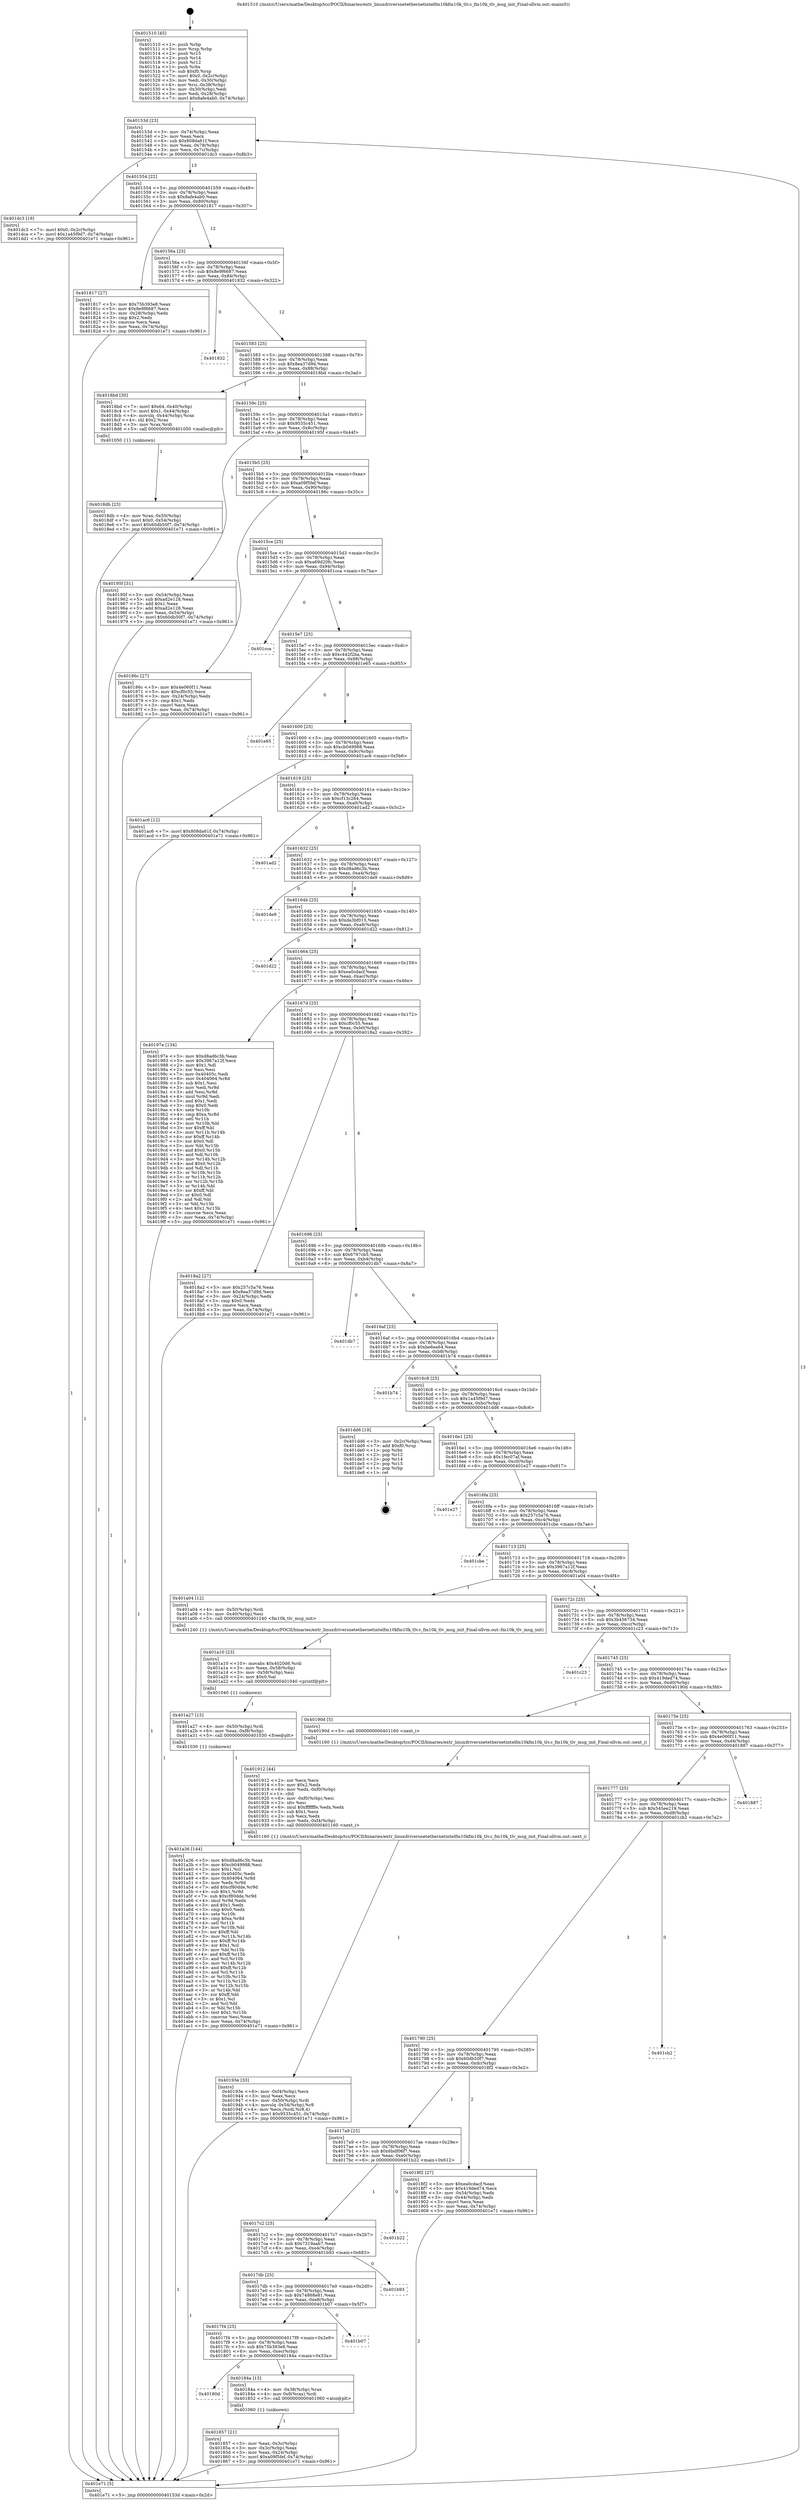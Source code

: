 digraph "0x401510" {
  label = "0x401510 (/mnt/c/Users/mathe/Desktop/tcc/POCII/binaries/extr_linuxdriversnetethernetintelfm10kfm10k_tlv.c_fm10k_tlv_msg_init_Final-ollvm.out::main(0))"
  labelloc = "t"
  node[shape=record]

  Entry [label="",width=0.3,height=0.3,shape=circle,fillcolor=black,style=filled]
  "0x40153d" [label="{
     0x40153d [23]\l
     | [instrs]\l
     &nbsp;&nbsp;0x40153d \<+3\>: mov -0x74(%rbp),%eax\l
     &nbsp;&nbsp;0x401540 \<+2\>: mov %eax,%ecx\l
     &nbsp;&nbsp;0x401542 \<+6\>: sub $0x808da61f,%ecx\l
     &nbsp;&nbsp;0x401548 \<+3\>: mov %eax,-0x78(%rbp)\l
     &nbsp;&nbsp;0x40154b \<+3\>: mov %ecx,-0x7c(%rbp)\l
     &nbsp;&nbsp;0x40154e \<+6\>: je 0000000000401dc3 \<main+0x8b3\>\l
  }"]
  "0x401dc3" [label="{
     0x401dc3 [19]\l
     | [instrs]\l
     &nbsp;&nbsp;0x401dc3 \<+7\>: movl $0x0,-0x2c(%rbp)\l
     &nbsp;&nbsp;0x401dca \<+7\>: movl $0x1a45f9d7,-0x74(%rbp)\l
     &nbsp;&nbsp;0x401dd1 \<+5\>: jmp 0000000000401e71 \<main+0x961\>\l
  }"]
  "0x401554" [label="{
     0x401554 [22]\l
     | [instrs]\l
     &nbsp;&nbsp;0x401554 \<+5\>: jmp 0000000000401559 \<main+0x49\>\l
     &nbsp;&nbsp;0x401559 \<+3\>: mov -0x78(%rbp),%eax\l
     &nbsp;&nbsp;0x40155c \<+5\>: sub $0x8afe4ab0,%eax\l
     &nbsp;&nbsp;0x401561 \<+3\>: mov %eax,-0x80(%rbp)\l
     &nbsp;&nbsp;0x401564 \<+6\>: je 0000000000401817 \<main+0x307\>\l
  }"]
  Exit [label="",width=0.3,height=0.3,shape=circle,fillcolor=black,style=filled,peripheries=2]
  "0x401817" [label="{
     0x401817 [27]\l
     | [instrs]\l
     &nbsp;&nbsp;0x401817 \<+5\>: mov $0x75b393e8,%eax\l
     &nbsp;&nbsp;0x40181c \<+5\>: mov $0x8e9f6687,%ecx\l
     &nbsp;&nbsp;0x401821 \<+3\>: mov -0x28(%rbp),%edx\l
     &nbsp;&nbsp;0x401824 \<+3\>: cmp $0x2,%edx\l
     &nbsp;&nbsp;0x401827 \<+3\>: cmovne %ecx,%eax\l
     &nbsp;&nbsp;0x40182a \<+3\>: mov %eax,-0x74(%rbp)\l
     &nbsp;&nbsp;0x40182d \<+5\>: jmp 0000000000401e71 \<main+0x961\>\l
  }"]
  "0x40156a" [label="{
     0x40156a [25]\l
     | [instrs]\l
     &nbsp;&nbsp;0x40156a \<+5\>: jmp 000000000040156f \<main+0x5f\>\l
     &nbsp;&nbsp;0x40156f \<+3\>: mov -0x78(%rbp),%eax\l
     &nbsp;&nbsp;0x401572 \<+5\>: sub $0x8e9f6687,%eax\l
     &nbsp;&nbsp;0x401577 \<+6\>: mov %eax,-0x84(%rbp)\l
     &nbsp;&nbsp;0x40157d \<+6\>: je 0000000000401832 \<main+0x322\>\l
  }"]
  "0x401e71" [label="{
     0x401e71 [5]\l
     | [instrs]\l
     &nbsp;&nbsp;0x401e71 \<+5\>: jmp 000000000040153d \<main+0x2d\>\l
  }"]
  "0x401510" [label="{
     0x401510 [45]\l
     | [instrs]\l
     &nbsp;&nbsp;0x401510 \<+1\>: push %rbp\l
     &nbsp;&nbsp;0x401511 \<+3\>: mov %rsp,%rbp\l
     &nbsp;&nbsp;0x401514 \<+2\>: push %r15\l
     &nbsp;&nbsp;0x401516 \<+2\>: push %r14\l
     &nbsp;&nbsp;0x401518 \<+2\>: push %r12\l
     &nbsp;&nbsp;0x40151a \<+1\>: push %rbx\l
     &nbsp;&nbsp;0x40151b \<+7\>: sub $0xf0,%rsp\l
     &nbsp;&nbsp;0x401522 \<+7\>: movl $0x0,-0x2c(%rbp)\l
     &nbsp;&nbsp;0x401529 \<+3\>: mov %edi,-0x30(%rbp)\l
     &nbsp;&nbsp;0x40152c \<+4\>: mov %rsi,-0x38(%rbp)\l
     &nbsp;&nbsp;0x401530 \<+3\>: mov -0x30(%rbp),%edi\l
     &nbsp;&nbsp;0x401533 \<+3\>: mov %edi,-0x28(%rbp)\l
     &nbsp;&nbsp;0x401536 \<+7\>: movl $0x8afe4ab0,-0x74(%rbp)\l
  }"]
  "0x401a36" [label="{
     0x401a36 [144]\l
     | [instrs]\l
     &nbsp;&nbsp;0x401a36 \<+5\>: mov $0xd8ad6c3b,%eax\l
     &nbsp;&nbsp;0x401a3b \<+5\>: mov $0xcb049988,%esi\l
     &nbsp;&nbsp;0x401a40 \<+2\>: mov $0x1,%cl\l
     &nbsp;&nbsp;0x401a42 \<+7\>: mov 0x40405c,%edx\l
     &nbsp;&nbsp;0x401a49 \<+8\>: mov 0x404064,%r8d\l
     &nbsp;&nbsp;0x401a51 \<+3\>: mov %edx,%r9d\l
     &nbsp;&nbsp;0x401a54 \<+7\>: add $0xcf80dde,%r9d\l
     &nbsp;&nbsp;0x401a5b \<+4\>: sub $0x1,%r9d\l
     &nbsp;&nbsp;0x401a5f \<+7\>: sub $0xcf80dde,%r9d\l
     &nbsp;&nbsp;0x401a66 \<+4\>: imul %r9d,%edx\l
     &nbsp;&nbsp;0x401a6a \<+3\>: and $0x1,%edx\l
     &nbsp;&nbsp;0x401a6d \<+3\>: cmp $0x0,%edx\l
     &nbsp;&nbsp;0x401a70 \<+4\>: sete %r10b\l
     &nbsp;&nbsp;0x401a74 \<+4\>: cmp $0xa,%r8d\l
     &nbsp;&nbsp;0x401a78 \<+4\>: setl %r11b\l
     &nbsp;&nbsp;0x401a7c \<+3\>: mov %r10b,%bl\l
     &nbsp;&nbsp;0x401a7f \<+3\>: xor $0xff,%bl\l
     &nbsp;&nbsp;0x401a82 \<+3\>: mov %r11b,%r14b\l
     &nbsp;&nbsp;0x401a85 \<+4\>: xor $0xff,%r14b\l
     &nbsp;&nbsp;0x401a89 \<+3\>: xor $0x1,%cl\l
     &nbsp;&nbsp;0x401a8c \<+3\>: mov %bl,%r15b\l
     &nbsp;&nbsp;0x401a8f \<+4\>: and $0xff,%r15b\l
     &nbsp;&nbsp;0x401a93 \<+3\>: and %cl,%r10b\l
     &nbsp;&nbsp;0x401a96 \<+3\>: mov %r14b,%r12b\l
     &nbsp;&nbsp;0x401a99 \<+4\>: and $0xff,%r12b\l
     &nbsp;&nbsp;0x401a9d \<+3\>: and %cl,%r11b\l
     &nbsp;&nbsp;0x401aa0 \<+3\>: or %r10b,%r15b\l
     &nbsp;&nbsp;0x401aa3 \<+3\>: or %r11b,%r12b\l
     &nbsp;&nbsp;0x401aa6 \<+3\>: xor %r12b,%r15b\l
     &nbsp;&nbsp;0x401aa9 \<+3\>: or %r14b,%bl\l
     &nbsp;&nbsp;0x401aac \<+3\>: xor $0xff,%bl\l
     &nbsp;&nbsp;0x401aaf \<+3\>: or $0x1,%cl\l
     &nbsp;&nbsp;0x401ab2 \<+2\>: and %cl,%bl\l
     &nbsp;&nbsp;0x401ab4 \<+3\>: or %bl,%r15b\l
     &nbsp;&nbsp;0x401ab7 \<+4\>: test $0x1,%r15b\l
     &nbsp;&nbsp;0x401abb \<+3\>: cmovne %esi,%eax\l
     &nbsp;&nbsp;0x401abe \<+3\>: mov %eax,-0x74(%rbp)\l
     &nbsp;&nbsp;0x401ac1 \<+5\>: jmp 0000000000401e71 \<main+0x961\>\l
  }"]
  "0x401832" [label="{
     0x401832\l
  }", style=dashed]
  "0x401583" [label="{
     0x401583 [25]\l
     | [instrs]\l
     &nbsp;&nbsp;0x401583 \<+5\>: jmp 0000000000401588 \<main+0x78\>\l
     &nbsp;&nbsp;0x401588 \<+3\>: mov -0x78(%rbp),%eax\l
     &nbsp;&nbsp;0x40158b \<+5\>: sub $0x8ea37d9d,%eax\l
     &nbsp;&nbsp;0x401590 \<+6\>: mov %eax,-0x88(%rbp)\l
     &nbsp;&nbsp;0x401596 \<+6\>: je 00000000004018bd \<main+0x3ad\>\l
  }"]
  "0x401a27" [label="{
     0x401a27 [15]\l
     | [instrs]\l
     &nbsp;&nbsp;0x401a27 \<+4\>: mov -0x50(%rbp),%rdi\l
     &nbsp;&nbsp;0x401a2b \<+6\>: mov %eax,-0xf8(%rbp)\l
     &nbsp;&nbsp;0x401a31 \<+5\>: call 0000000000401030 \<free@plt\>\l
     | [calls]\l
     &nbsp;&nbsp;0x401030 \{1\} (unknown)\l
  }"]
  "0x4018bd" [label="{
     0x4018bd [30]\l
     | [instrs]\l
     &nbsp;&nbsp;0x4018bd \<+7\>: movl $0x64,-0x40(%rbp)\l
     &nbsp;&nbsp;0x4018c4 \<+7\>: movl $0x1,-0x44(%rbp)\l
     &nbsp;&nbsp;0x4018cb \<+4\>: movslq -0x44(%rbp),%rax\l
     &nbsp;&nbsp;0x4018cf \<+4\>: shl $0x2,%rax\l
     &nbsp;&nbsp;0x4018d3 \<+3\>: mov %rax,%rdi\l
     &nbsp;&nbsp;0x4018d6 \<+5\>: call 0000000000401050 \<malloc@plt\>\l
     | [calls]\l
     &nbsp;&nbsp;0x401050 \{1\} (unknown)\l
  }"]
  "0x40159c" [label="{
     0x40159c [25]\l
     | [instrs]\l
     &nbsp;&nbsp;0x40159c \<+5\>: jmp 00000000004015a1 \<main+0x91\>\l
     &nbsp;&nbsp;0x4015a1 \<+3\>: mov -0x78(%rbp),%eax\l
     &nbsp;&nbsp;0x4015a4 \<+5\>: sub $0x9535c451,%eax\l
     &nbsp;&nbsp;0x4015a9 \<+6\>: mov %eax,-0x8c(%rbp)\l
     &nbsp;&nbsp;0x4015af \<+6\>: je 000000000040195f \<main+0x44f\>\l
  }"]
  "0x401a10" [label="{
     0x401a10 [23]\l
     | [instrs]\l
     &nbsp;&nbsp;0x401a10 \<+10\>: movabs $0x4020d6,%rdi\l
     &nbsp;&nbsp;0x401a1a \<+3\>: mov %eax,-0x58(%rbp)\l
     &nbsp;&nbsp;0x401a1d \<+3\>: mov -0x58(%rbp),%esi\l
     &nbsp;&nbsp;0x401a20 \<+2\>: mov $0x0,%al\l
     &nbsp;&nbsp;0x401a22 \<+5\>: call 0000000000401040 \<printf@plt\>\l
     | [calls]\l
     &nbsp;&nbsp;0x401040 \{1\} (unknown)\l
  }"]
  "0x40195f" [label="{
     0x40195f [31]\l
     | [instrs]\l
     &nbsp;&nbsp;0x40195f \<+3\>: mov -0x54(%rbp),%eax\l
     &nbsp;&nbsp;0x401962 \<+5\>: sub $0xad2e128,%eax\l
     &nbsp;&nbsp;0x401967 \<+3\>: add $0x1,%eax\l
     &nbsp;&nbsp;0x40196a \<+5\>: add $0xad2e128,%eax\l
     &nbsp;&nbsp;0x40196f \<+3\>: mov %eax,-0x54(%rbp)\l
     &nbsp;&nbsp;0x401972 \<+7\>: movl $0x60db50f7,-0x74(%rbp)\l
     &nbsp;&nbsp;0x401979 \<+5\>: jmp 0000000000401e71 \<main+0x961\>\l
  }"]
  "0x4015b5" [label="{
     0x4015b5 [25]\l
     | [instrs]\l
     &nbsp;&nbsp;0x4015b5 \<+5\>: jmp 00000000004015ba \<main+0xaa\>\l
     &nbsp;&nbsp;0x4015ba \<+3\>: mov -0x78(%rbp),%eax\l
     &nbsp;&nbsp;0x4015bd \<+5\>: sub $0xa09f5fef,%eax\l
     &nbsp;&nbsp;0x4015c2 \<+6\>: mov %eax,-0x90(%rbp)\l
     &nbsp;&nbsp;0x4015c8 \<+6\>: je 000000000040186c \<main+0x35c\>\l
  }"]
  "0x40193e" [label="{
     0x40193e [33]\l
     | [instrs]\l
     &nbsp;&nbsp;0x40193e \<+6\>: mov -0xf4(%rbp),%ecx\l
     &nbsp;&nbsp;0x401944 \<+3\>: imul %eax,%ecx\l
     &nbsp;&nbsp;0x401947 \<+4\>: mov -0x50(%rbp),%rdi\l
     &nbsp;&nbsp;0x40194b \<+4\>: movslq -0x54(%rbp),%r8\l
     &nbsp;&nbsp;0x40194f \<+4\>: mov %ecx,(%rdi,%r8,4)\l
     &nbsp;&nbsp;0x401953 \<+7\>: movl $0x9535c451,-0x74(%rbp)\l
     &nbsp;&nbsp;0x40195a \<+5\>: jmp 0000000000401e71 \<main+0x961\>\l
  }"]
  "0x40186c" [label="{
     0x40186c [27]\l
     | [instrs]\l
     &nbsp;&nbsp;0x40186c \<+5\>: mov $0x4e060f11,%eax\l
     &nbsp;&nbsp;0x401871 \<+5\>: mov $0xcf0c55,%ecx\l
     &nbsp;&nbsp;0x401876 \<+3\>: mov -0x24(%rbp),%edx\l
     &nbsp;&nbsp;0x401879 \<+3\>: cmp $0x1,%edx\l
     &nbsp;&nbsp;0x40187c \<+3\>: cmovl %ecx,%eax\l
     &nbsp;&nbsp;0x40187f \<+3\>: mov %eax,-0x74(%rbp)\l
     &nbsp;&nbsp;0x401882 \<+5\>: jmp 0000000000401e71 \<main+0x961\>\l
  }"]
  "0x4015ce" [label="{
     0x4015ce [25]\l
     | [instrs]\l
     &nbsp;&nbsp;0x4015ce \<+5\>: jmp 00000000004015d3 \<main+0xc3\>\l
     &nbsp;&nbsp;0x4015d3 \<+3\>: mov -0x78(%rbp),%eax\l
     &nbsp;&nbsp;0x4015d6 \<+5\>: sub $0xa69d20fc,%eax\l
     &nbsp;&nbsp;0x4015db \<+6\>: mov %eax,-0x94(%rbp)\l
     &nbsp;&nbsp;0x4015e1 \<+6\>: je 0000000000401cca \<main+0x7ba\>\l
  }"]
  "0x401912" [label="{
     0x401912 [44]\l
     | [instrs]\l
     &nbsp;&nbsp;0x401912 \<+2\>: xor %ecx,%ecx\l
     &nbsp;&nbsp;0x401914 \<+5\>: mov $0x2,%edx\l
     &nbsp;&nbsp;0x401919 \<+6\>: mov %edx,-0xf0(%rbp)\l
     &nbsp;&nbsp;0x40191f \<+1\>: cltd\l
     &nbsp;&nbsp;0x401920 \<+6\>: mov -0xf0(%rbp),%esi\l
     &nbsp;&nbsp;0x401926 \<+2\>: idiv %esi\l
     &nbsp;&nbsp;0x401928 \<+6\>: imul $0xfffffffe,%edx,%edx\l
     &nbsp;&nbsp;0x40192e \<+3\>: sub $0x1,%ecx\l
     &nbsp;&nbsp;0x401931 \<+2\>: sub %ecx,%edx\l
     &nbsp;&nbsp;0x401933 \<+6\>: mov %edx,-0xf4(%rbp)\l
     &nbsp;&nbsp;0x401939 \<+5\>: call 0000000000401160 \<next_i\>\l
     | [calls]\l
     &nbsp;&nbsp;0x401160 \{1\} (/mnt/c/Users/mathe/Desktop/tcc/POCII/binaries/extr_linuxdriversnetethernetintelfm10kfm10k_tlv.c_fm10k_tlv_msg_init_Final-ollvm.out::next_i)\l
  }"]
  "0x401cca" [label="{
     0x401cca\l
  }", style=dashed]
  "0x4015e7" [label="{
     0x4015e7 [25]\l
     | [instrs]\l
     &nbsp;&nbsp;0x4015e7 \<+5\>: jmp 00000000004015ec \<main+0xdc\>\l
     &nbsp;&nbsp;0x4015ec \<+3\>: mov -0x78(%rbp),%eax\l
     &nbsp;&nbsp;0x4015ef \<+5\>: sub $0xc442f2ba,%eax\l
     &nbsp;&nbsp;0x4015f4 \<+6\>: mov %eax,-0x98(%rbp)\l
     &nbsp;&nbsp;0x4015fa \<+6\>: je 0000000000401e65 \<main+0x955\>\l
  }"]
  "0x4018db" [label="{
     0x4018db [23]\l
     | [instrs]\l
     &nbsp;&nbsp;0x4018db \<+4\>: mov %rax,-0x50(%rbp)\l
     &nbsp;&nbsp;0x4018df \<+7\>: movl $0x0,-0x54(%rbp)\l
     &nbsp;&nbsp;0x4018e6 \<+7\>: movl $0x60db50f7,-0x74(%rbp)\l
     &nbsp;&nbsp;0x4018ed \<+5\>: jmp 0000000000401e71 \<main+0x961\>\l
  }"]
  "0x401e65" [label="{
     0x401e65\l
  }", style=dashed]
  "0x401600" [label="{
     0x401600 [25]\l
     | [instrs]\l
     &nbsp;&nbsp;0x401600 \<+5\>: jmp 0000000000401605 \<main+0xf5\>\l
     &nbsp;&nbsp;0x401605 \<+3\>: mov -0x78(%rbp),%eax\l
     &nbsp;&nbsp;0x401608 \<+5\>: sub $0xcb049988,%eax\l
     &nbsp;&nbsp;0x40160d \<+6\>: mov %eax,-0x9c(%rbp)\l
     &nbsp;&nbsp;0x401613 \<+6\>: je 0000000000401ac6 \<main+0x5b6\>\l
  }"]
  "0x401857" [label="{
     0x401857 [21]\l
     | [instrs]\l
     &nbsp;&nbsp;0x401857 \<+3\>: mov %eax,-0x3c(%rbp)\l
     &nbsp;&nbsp;0x40185a \<+3\>: mov -0x3c(%rbp),%eax\l
     &nbsp;&nbsp;0x40185d \<+3\>: mov %eax,-0x24(%rbp)\l
     &nbsp;&nbsp;0x401860 \<+7\>: movl $0xa09f5fef,-0x74(%rbp)\l
     &nbsp;&nbsp;0x401867 \<+5\>: jmp 0000000000401e71 \<main+0x961\>\l
  }"]
  "0x401ac6" [label="{
     0x401ac6 [12]\l
     | [instrs]\l
     &nbsp;&nbsp;0x401ac6 \<+7\>: movl $0x808da61f,-0x74(%rbp)\l
     &nbsp;&nbsp;0x401acd \<+5\>: jmp 0000000000401e71 \<main+0x961\>\l
  }"]
  "0x401619" [label="{
     0x401619 [25]\l
     | [instrs]\l
     &nbsp;&nbsp;0x401619 \<+5\>: jmp 000000000040161e \<main+0x10e\>\l
     &nbsp;&nbsp;0x40161e \<+3\>: mov -0x78(%rbp),%eax\l
     &nbsp;&nbsp;0x401621 \<+5\>: sub $0xcf13c264,%eax\l
     &nbsp;&nbsp;0x401626 \<+6\>: mov %eax,-0xa0(%rbp)\l
     &nbsp;&nbsp;0x40162c \<+6\>: je 0000000000401ad2 \<main+0x5c2\>\l
  }"]
  "0x40180d" [label="{
     0x40180d\l
  }", style=dashed]
  "0x401ad2" [label="{
     0x401ad2\l
  }", style=dashed]
  "0x401632" [label="{
     0x401632 [25]\l
     | [instrs]\l
     &nbsp;&nbsp;0x401632 \<+5\>: jmp 0000000000401637 \<main+0x127\>\l
     &nbsp;&nbsp;0x401637 \<+3\>: mov -0x78(%rbp),%eax\l
     &nbsp;&nbsp;0x40163a \<+5\>: sub $0xd8ad6c3b,%eax\l
     &nbsp;&nbsp;0x40163f \<+6\>: mov %eax,-0xa4(%rbp)\l
     &nbsp;&nbsp;0x401645 \<+6\>: je 0000000000401de9 \<main+0x8d9\>\l
  }"]
  "0x40184a" [label="{
     0x40184a [13]\l
     | [instrs]\l
     &nbsp;&nbsp;0x40184a \<+4\>: mov -0x38(%rbp),%rax\l
     &nbsp;&nbsp;0x40184e \<+4\>: mov 0x8(%rax),%rdi\l
     &nbsp;&nbsp;0x401852 \<+5\>: call 0000000000401060 \<atoi@plt\>\l
     | [calls]\l
     &nbsp;&nbsp;0x401060 \{1\} (unknown)\l
  }"]
  "0x401de9" [label="{
     0x401de9\l
  }", style=dashed]
  "0x40164b" [label="{
     0x40164b [25]\l
     | [instrs]\l
     &nbsp;&nbsp;0x40164b \<+5\>: jmp 0000000000401650 \<main+0x140\>\l
     &nbsp;&nbsp;0x401650 \<+3\>: mov -0x78(%rbp),%eax\l
     &nbsp;&nbsp;0x401653 \<+5\>: sub $0xda3bf015,%eax\l
     &nbsp;&nbsp;0x401658 \<+6\>: mov %eax,-0xa8(%rbp)\l
     &nbsp;&nbsp;0x40165e \<+6\>: je 0000000000401d22 \<main+0x812\>\l
  }"]
  "0x4017f4" [label="{
     0x4017f4 [25]\l
     | [instrs]\l
     &nbsp;&nbsp;0x4017f4 \<+5\>: jmp 00000000004017f9 \<main+0x2e9\>\l
     &nbsp;&nbsp;0x4017f9 \<+3\>: mov -0x78(%rbp),%eax\l
     &nbsp;&nbsp;0x4017fc \<+5\>: sub $0x75b393e8,%eax\l
     &nbsp;&nbsp;0x401801 \<+6\>: mov %eax,-0xec(%rbp)\l
     &nbsp;&nbsp;0x401807 \<+6\>: je 000000000040184a \<main+0x33a\>\l
  }"]
  "0x401d22" [label="{
     0x401d22\l
  }", style=dashed]
  "0x401664" [label="{
     0x401664 [25]\l
     | [instrs]\l
     &nbsp;&nbsp;0x401664 \<+5\>: jmp 0000000000401669 \<main+0x159\>\l
     &nbsp;&nbsp;0x401669 \<+3\>: mov -0x78(%rbp),%eax\l
     &nbsp;&nbsp;0x40166c \<+5\>: sub $0xea0cdacf,%eax\l
     &nbsp;&nbsp;0x401671 \<+6\>: mov %eax,-0xac(%rbp)\l
     &nbsp;&nbsp;0x401677 \<+6\>: je 000000000040197e \<main+0x46e\>\l
  }"]
  "0x401b07" [label="{
     0x401b07\l
  }", style=dashed]
  "0x40197e" [label="{
     0x40197e [134]\l
     | [instrs]\l
     &nbsp;&nbsp;0x40197e \<+5\>: mov $0xd8ad6c3b,%eax\l
     &nbsp;&nbsp;0x401983 \<+5\>: mov $0x3967a12f,%ecx\l
     &nbsp;&nbsp;0x401988 \<+2\>: mov $0x1,%dl\l
     &nbsp;&nbsp;0x40198a \<+2\>: xor %esi,%esi\l
     &nbsp;&nbsp;0x40198c \<+7\>: mov 0x40405c,%edi\l
     &nbsp;&nbsp;0x401993 \<+8\>: mov 0x404064,%r8d\l
     &nbsp;&nbsp;0x40199b \<+3\>: sub $0x1,%esi\l
     &nbsp;&nbsp;0x40199e \<+3\>: mov %edi,%r9d\l
     &nbsp;&nbsp;0x4019a1 \<+3\>: add %esi,%r9d\l
     &nbsp;&nbsp;0x4019a4 \<+4\>: imul %r9d,%edi\l
     &nbsp;&nbsp;0x4019a8 \<+3\>: and $0x1,%edi\l
     &nbsp;&nbsp;0x4019ab \<+3\>: cmp $0x0,%edi\l
     &nbsp;&nbsp;0x4019ae \<+4\>: sete %r10b\l
     &nbsp;&nbsp;0x4019b2 \<+4\>: cmp $0xa,%r8d\l
     &nbsp;&nbsp;0x4019b6 \<+4\>: setl %r11b\l
     &nbsp;&nbsp;0x4019ba \<+3\>: mov %r10b,%bl\l
     &nbsp;&nbsp;0x4019bd \<+3\>: xor $0xff,%bl\l
     &nbsp;&nbsp;0x4019c0 \<+3\>: mov %r11b,%r14b\l
     &nbsp;&nbsp;0x4019c3 \<+4\>: xor $0xff,%r14b\l
     &nbsp;&nbsp;0x4019c7 \<+3\>: xor $0x0,%dl\l
     &nbsp;&nbsp;0x4019ca \<+3\>: mov %bl,%r15b\l
     &nbsp;&nbsp;0x4019cd \<+4\>: and $0x0,%r15b\l
     &nbsp;&nbsp;0x4019d1 \<+3\>: and %dl,%r10b\l
     &nbsp;&nbsp;0x4019d4 \<+3\>: mov %r14b,%r12b\l
     &nbsp;&nbsp;0x4019d7 \<+4\>: and $0x0,%r12b\l
     &nbsp;&nbsp;0x4019db \<+3\>: and %dl,%r11b\l
     &nbsp;&nbsp;0x4019de \<+3\>: or %r10b,%r15b\l
     &nbsp;&nbsp;0x4019e1 \<+3\>: or %r11b,%r12b\l
     &nbsp;&nbsp;0x4019e4 \<+3\>: xor %r12b,%r15b\l
     &nbsp;&nbsp;0x4019e7 \<+3\>: or %r14b,%bl\l
     &nbsp;&nbsp;0x4019ea \<+3\>: xor $0xff,%bl\l
     &nbsp;&nbsp;0x4019ed \<+3\>: or $0x0,%dl\l
     &nbsp;&nbsp;0x4019f0 \<+2\>: and %dl,%bl\l
     &nbsp;&nbsp;0x4019f2 \<+3\>: or %bl,%r15b\l
     &nbsp;&nbsp;0x4019f5 \<+4\>: test $0x1,%r15b\l
     &nbsp;&nbsp;0x4019f9 \<+3\>: cmovne %ecx,%eax\l
     &nbsp;&nbsp;0x4019fc \<+3\>: mov %eax,-0x74(%rbp)\l
     &nbsp;&nbsp;0x4019ff \<+5\>: jmp 0000000000401e71 \<main+0x961\>\l
  }"]
  "0x40167d" [label="{
     0x40167d [25]\l
     | [instrs]\l
     &nbsp;&nbsp;0x40167d \<+5\>: jmp 0000000000401682 \<main+0x172\>\l
     &nbsp;&nbsp;0x401682 \<+3\>: mov -0x78(%rbp),%eax\l
     &nbsp;&nbsp;0x401685 \<+5\>: sub $0xcf0c55,%eax\l
     &nbsp;&nbsp;0x40168a \<+6\>: mov %eax,-0xb0(%rbp)\l
     &nbsp;&nbsp;0x401690 \<+6\>: je 00000000004018a2 \<main+0x392\>\l
  }"]
  "0x4017db" [label="{
     0x4017db [25]\l
     | [instrs]\l
     &nbsp;&nbsp;0x4017db \<+5\>: jmp 00000000004017e0 \<main+0x2d0\>\l
     &nbsp;&nbsp;0x4017e0 \<+3\>: mov -0x78(%rbp),%eax\l
     &nbsp;&nbsp;0x4017e3 \<+5\>: sub $0x74868e81,%eax\l
     &nbsp;&nbsp;0x4017e8 \<+6\>: mov %eax,-0xe8(%rbp)\l
     &nbsp;&nbsp;0x4017ee \<+6\>: je 0000000000401b07 \<main+0x5f7\>\l
  }"]
  "0x4018a2" [label="{
     0x4018a2 [27]\l
     | [instrs]\l
     &nbsp;&nbsp;0x4018a2 \<+5\>: mov $0x257c5a76,%eax\l
     &nbsp;&nbsp;0x4018a7 \<+5\>: mov $0x8ea37d9d,%ecx\l
     &nbsp;&nbsp;0x4018ac \<+3\>: mov -0x24(%rbp),%edx\l
     &nbsp;&nbsp;0x4018af \<+3\>: cmp $0x0,%edx\l
     &nbsp;&nbsp;0x4018b2 \<+3\>: cmove %ecx,%eax\l
     &nbsp;&nbsp;0x4018b5 \<+3\>: mov %eax,-0x74(%rbp)\l
     &nbsp;&nbsp;0x4018b8 \<+5\>: jmp 0000000000401e71 \<main+0x961\>\l
  }"]
  "0x401696" [label="{
     0x401696 [25]\l
     | [instrs]\l
     &nbsp;&nbsp;0x401696 \<+5\>: jmp 000000000040169b \<main+0x18b\>\l
     &nbsp;&nbsp;0x40169b \<+3\>: mov -0x78(%rbp),%eax\l
     &nbsp;&nbsp;0x40169e \<+5\>: sub $0x6797cb5,%eax\l
     &nbsp;&nbsp;0x4016a3 \<+6\>: mov %eax,-0xb4(%rbp)\l
     &nbsp;&nbsp;0x4016a9 \<+6\>: je 0000000000401db7 \<main+0x8a7\>\l
  }"]
  "0x401b93" [label="{
     0x401b93\l
  }", style=dashed]
  "0x401db7" [label="{
     0x401db7\l
  }", style=dashed]
  "0x4016af" [label="{
     0x4016af [25]\l
     | [instrs]\l
     &nbsp;&nbsp;0x4016af \<+5\>: jmp 00000000004016b4 \<main+0x1a4\>\l
     &nbsp;&nbsp;0x4016b4 \<+3\>: mov -0x78(%rbp),%eax\l
     &nbsp;&nbsp;0x4016b7 \<+5\>: sub $0xbe6ea64,%eax\l
     &nbsp;&nbsp;0x4016bc \<+6\>: mov %eax,-0xb8(%rbp)\l
     &nbsp;&nbsp;0x4016c2 \<+6\>: je 0000000000401b74 \<main+0x664\>\l
  }"]
  "0x4017c2" [label="{
     0x4017c2 [25]\l
     | [instrs]\l
     &nbsp;&nbsp;0x4017c2 \<+5\>: jmp 00000000004017c7 \<main+0x2b7\>\l
     &nbsp;&nbsp;0x4017c7 \<+3\>: mov -0x78(%rbp),%eax\l
     &nbsp;&nbsp;0x4017ca \<+5\>: sub $0x7319aab7,%eax\l
     &nbsp;&nbsp;0x4017cf \<+6\>: mov %eax,-0xe4(%rbp)\l
     &nbsp;&nbsp;0x4017d5 \<+6\>: je 0000000000401b93 \<main+0x683\>\l
  }"]
  "0x401b74" [label="{
     0x401b74\l
  }", style=dashed]
  "0x4016c8" [label="{
     0x4016c8 [25]\l
     | [instrs]\l
     &nbsp;&nbsp;0x4016c8 \<+5\>: jmp 00000000004016cd \<main+0x1bd\>\l
     &nbsp;&nbsp;0x4016cd \<+3\>: mov -0x78(%rbp),%eax\l
     &nbsp;&nbsp;0x4016d0 \<+5\>: sub $0x1a45f9d7,%eax\l
     &nbsp;&nbsp;0x4016d5 \<+6\>: mov %eax,-0xbc(%rbp)\l
     &nbsp;&nbsp;0x4016db \<+6\>: je 0000000000401dd6 \<main+0x8c6\>\l
  }"]
  "0x401b22" [label="{
     0x401b22\l
  }", style=dashed]
  "0x401dd6" [label="{
     0x401dd6 [19]\l
     | [instrs]\l
     &nbsp;&nbsp;0x401dd6 \<+3\>: mov -0x2c(%rbp),%eax\l
     &nbsp;&nbsp;0x401dd9 \<+7\>: add $0xf0,%rsp\l
     &nbsp;&nbsp;0x401de0 \<+1\>: pop %rbx\l
     &nbsp;&nbsp;0x401de1 \<+2\>: pop %r12\l
     &nbsp;&nbsp;0x401de3 \<+2\>: pop %r14\l
     &nbsp;&nbsp;0x401de5 \<+2\>: pop %r15\l
     &nbsp;&nbsp;0x401de7 \<+1\>: pop %rbp\l
     &nbsp;&nbsp;0x401de8 \<+1\>: ret\l
  }"]
  "0x4016e1" [label="{
     0x4016e1 [25]\l
     | [instrs]\l
     &nbsp;&nbsp;0x4016e1 \<+5\>: jmp 00000000004016e6 \<main+0x1d6\>\l
     &nbsp;&nbsp;0x4016e6 \<+3\>: mov -0x78(%rbp),%eax\l
     &nbsp;&nbsp;0x4016e9 \<+5\>: sub $0x1fec07af,%eax\l
     &nbsp;&nbsp;0x4016ee \<+6\>: mov %eax,-0xc0(%rbp)\l
     &nbsp;&nbsp;0x4016f4 \<+6\>: je 0000000000401e27 \<main+0x917\>\l
  }"]
  "0x4017a9" [label="{
     0x4017a9 [25]\l
     | [instrs]\l
     &nbsp;&nbsp;0x4017a9 \<+5\>: jmp 00000000004017ae \<main+0x29e\>\l
     &nbsp;&nbsp;0x4017ae \<+3\>: mov -0x78(%rbp),%eax\l
     &nbsp;&nbsp;0x4017b1 \<+5\>: sub $0x6bdf06f7,%eax\l
     &nbsp;&nbsp;0x4017b6 \<+6\>: mov %eax,-0xe0(%rbp)\l
     &nbsp;&nbsp;0x4017bc \<+6\>: je 0000000000401b22 \<main+0x612\>\l
  }"]
  "0x401e27" [label="{
     0x401e27\l
  }", style=dashed]
  "0x4016fa" [label="{
     0x4016fa [25]\l
     | [instrs]\l
     &nbsp;&nbsp;0x4016fa \<+5\>: jmp 00000000004016ff \<main+0x1ef\>\l
     &nbsp;&nbsp;0x4016ff \<+3\>: mov -0x78(%rbp),%eax\l
     &nbsp;&nbsp;0x401702 \<+5\>: sub $0x257c5a76,%eax\l
     &nbsp;&nbsp;0x401707 \<+6\>: mov %eax,-0xc4(%rbp)\l
     &nbsp;&nbsp;0x40170d \<+6\>: je 0000000000401cbe \<main+0x7ae\>\l
  }"]
  "0x4018f2" [label="{
     0x4018f2 [27]\l
     | [instrs]\l
     &nbsp;&nbsp;0x4018f2 \<+5\>: mov $0xea0cdacf,%eax\l
     &nbsp;&nbsp;0x4018f7 \<+5\>: mov $0x419ded74,%ecx\l
     &nbsp;&nbsp;0x4018fc \<+3\>: mov -0x54(%rbp),%edx\l
     &nbsp;&nbsp;0x4018ff \<+3\>: cmp -0x44(%rbp),%edx\l
     &nbsp;&nbsp;0x401902 \<+3\>: cmovl %ecx,%eax\l
     &nbsp;&nbsp;0x401905 \<+3\>: mov %eax,-0x74(%rbp)\l
     &nbsp;&nbsp;0x401908 \<+5\>: jmp 0000000000401e71 \<main+0x961\>\l
  }"]
  "0x401cbe" [label="{
     0x401cbe\l
  }", style=dashed]
  "0x401713" [label="{
     0x401713 [25]\l
     | [instrs]\l
     &nbsp;&nbsp;0x401713 \<+5\>: jmp 0000000000401718 \<main+0x208\>\l
     &nbsp;&nbsp;0x401718 \<+3\>: mov -0x78(%rbp),%eax\l
     &nbsp;&nbsp;0x40171b \<+5\>: sub $0x3967a12f,%eax\l
     &nbsp;&nbsp;0x401720 \<+6\>: mov %eax,-0xc8(%rbp)\l
     &nbsp;&nbsp;0x401726 \<+6\>: je 0000000000401a04 \<main+0x4f4\>\l
  }"]
  "0x401790" [label="{
     0x401790 [25]\l
     | [instrs]\l
     &nbsp;&nbsp;0x401790 \<+5\>: jmp 0000000000401795 \<main+0x285\>\l
     &nbsp;&nbsp;0x401795 \<+3\>: mov -0x78(%rbp),%eax\l
     &nbsp;&nbsp;0x401798 \<+5\>: sub $0x60db50f7,%eax\l
     &nbsp;&nbsp;0x40179d \<+6\>: mov %eax,-0xdc(%rbp)\l
     &nbsp;&nbsp;0x4017a3 \<+6\>: je 00000000004018f2 \<main+0x3e2\>\l
  }"]
  "0x401a04" [label="{
     0x401a04 [12]\l
     | [instrs]\l
     &nbsp;&nbsp;0x401a04 \<+4\>: mov -0x50(%rbp),%rdi\l
     &nbsp;&nbsp;0x401a08 \<+3\>: mov -0x40(%rbp),%esi\l
     &nbsp;&nbsp;0x401a0b \<+5\>: call 0000000000401240 \<fm10k_tlv_msg_init\>\l
     | [calls]\l
     &nbsp;&nbsp;0x401240 \{1\} (/mnt/c/Users/mathe/Desktop/tcc/POCII/binaries/extr_linuxdriversnetethernetintelfm10kfm10k_tlv.c_fm10k_tlv_msg_init_Final-ollvm.out::fm10k_tlv_msg_init)\l
  }"]
  "0x40172c" [label="{
     0x40172c [25]\l
     | [instrs]\l
     &nbsp;&nbsp;0x40172c \<+5\>: jmp 0000000000401731 \<main+0x221\>\l
     &nbsp;&nbsp;0x401731 \<+3\>: mov -0x78(%rbp),%eax\l
     &nbsp;&nbsp;0x401734 \<+5\>: sub $0x3b456734,%eax\l
     &nbsp;&nbsp;0x401739 \<+6\>: mov %eax,-0xcc(%rbp)\l
     &nbsp;&nbsp;0x40173f \<+6\>: je 0000000000401c23 \<main+0x713\>\l
  }"]
  "0x401cb2" [label="{
     0x401cb2\l
  }", style=dashed]
  "0x401c23" [label="{
     0x401c23\l
  }", style=dashed]
  "0x401745" [label="{
     0x401745 [25]\l
     | [instrs]\l
     &nbsp;&nbsp;0x401745 \<+5\>: jmp 000000000040174a \<main+0x23a\>\l
     &nbsp;&nbsp;0x40174a \<+3\>: mov -0x78(%rbp),%eax\l
     &nbsp;&nbsp;0x40174d \<+5\>: sub $0x419ded74,%eax\l
     &nbsp;&nbsp;0x401752 \<+6\>: mov %eax,-0xd0(%rbp)\l
     &nbsp;&nbsp;0x401758 \<+6\>: je 000000000040190d \<main+0x3fd\>\l
  }"]
  "0x401777" [label="{
     0x401777 [25]\l
     | [instrs]\l
     &nbsp;&nbsp;0x401777 \<+5\>: jmp 000000000040177c \<main+0x26c\>\l
     &nbsp;&nbsp;0x40177c \<+3\>: mov -0x78(%rbp),%eax\l
     &nbsp;&nbsp;0x40177f \<+5\>: sub $0x545ee219,%eax\l
     &nbsp;&nbsp;0x401784 \<+6\>: mov %eax,-0xd8(%rbp)\l
     &nbsp;&nbsp;0x40178a \<+6\>: je 0000000000401cb2 \<main+0x7a2\>\l
  }"]
  "0x40190d" [label="{
     0x40190d [5]\l
     | [instrs]\l
     &nbsp;&nbsp;0x40190d \<+5\>: call 0000000000401160 \<next_i\>\l
     | [calls]\l
     &nbsp;&nbsp;0x401160 \{1\} (/mnt/c/Users/mathe/Desktop/tcc/POCII/binaries/extr_linuxdriversnetethernetintelfm10kfm10k_tlv.c_fm10k_tlv_msg_init_Final-ollvm.out::next_i)\l
  }"]
  "0x40175e" [label="{
     0x40175e [25]\l
     | [instrs]\l
     &nbsp;&nbsp;0x40175e \<+5\>: jmp 0000000000401763 \<main+0x253\>\l
     &nbsp;&nbsp;0x401763 \<+3\>: mov -0x78(%rbp),%eax\l
     &nbsp;&nbsp;0x401766 \<+5\>: sub $0x4e060f11,%eax\l
     &nbsp;&nbsp;0x40176b \<+6\>: mov %eax,-0xd4(%rbp)\l
     &nbsp;&nbsp;0x401771 \<+6\>: je 0000000000401887 \<main+0x377\>\l
  }"]
  "0x401887" [label="{
     0x401887\l
  }", style=dashed]
  Entry -> "0x401510" [label=" 1"]
  "0x40153d" -> "0x401dc3" [label=" 1"]
  "0x40153d" -> "0x401554" [label=" 13"]
  "0x401dd6" -> Exit [label=" 1"]
  "0x401554" -> "0x401817" [label=" 1"]
  "0x401554" -> "0x40156a" [label=" 12"]
  "0x401817" -> "0x401e71" [label=" 1"]
  "0x401510" -> "0x40153d" [label=" 1"]
  "0x401e71" -> "0x40153d" [label=" 13"]
  "0x401dc3" -> "0x401e71" [label=" 1"]
  "0x40156a" -> "0x401832" [label=" 0"]
  "0x40156a" -> "0x401583" [label=" 12"]
  "0x401ac6" -> "0x401e71" [label=" 1"]
  "0x401583" -> "0x4018bd" [label=" 1"]
  "0x401583" -> "0x40159c" [label=" 11"]
  "0x401a36" -> "0x401e71" [label=" 1"]
  "0x40159c" -> "0x40195f" [label=" 1"]
  "0x40159c" -> "0x4015b5" [label=" 10"]
  "0x401a27" -> "0x401a36" [label=" 1"]
  "0x4015b5" -> "0x40186c" [label=" 1"]
  "0x4015b5" -> "0x4015ce" [label=" 9"]
  "0x401a10" -> "0x401a27" [label=" 1"]
  "0x4015ce" -> "0x401cca" [label=" 0"]
  "0x4015ce" -> "0x4015e7" [label=" 9"]
  "0x401a04" -> "0x401a10" [label=" 1"]
  "0x4015e7" -> "0x401e65" [label=" 0"]
  "0x4015e7" -> "0x401600" [label=" 9"]
  "0x40197e" -> "0x401e71" [label=" 1"]
  "0x401600" -> "0x401ac6" [label=" 1"]
  "0x401600" -> "0x401619" [label=" 8"]
  "0x40195f" -> "0x401e71" [label=" 1"]
  "0x401619" -> "0x401ad2" [label=" 0"]
  "0x401619" -> "0x401632" [label=" 8"]
  "0x40193e" -> "0x401e71" [label=" 1"]
  "0x401632" -> "0x401de9" [label=" 0"]
  "0x401632" -> "0x40164b" [label=" 8"]
  "0x401912" -> "0x40193e" [label=" 1"]
  "0x40164b" -> "0x401d22" [label=" 0"]
  "0x40164b" -> "0x401664" [label=" 8"]
  "0x4018f2" -> "0x401e71" [label=" 2"]
  "0x401664" -> "0x40197e" [label=" 1"]
  "0x401664" -> "0x40167d" [label=" 7"]
  "0x4018db" -> "0x401e71" [label=" 1"]
  "0x40167d" -> "0x4018a2" [label=" 1"]
  "0x40167d" -> "0x401696" [label=" 6"]
  "0x4018a2" -> "0x401e71" [label=" 1"]
  "0x401696" -> "0x401db7" [label=" 0"]
  "0x401696" -> "0x4016af" [label=" 6"]
  "0x40186c" -> "0x401e71" [label=" 1"]
  "0x4016af" -> "0x401b74" [label=" 0"]
  "0x4016af" -> "0x4016c8" [label=" 6"]
  "0x40184a" -> "0x401857" [label=" 1"]
  "0x4016c8" -> "0x401dd6" [label=" 1"]
  "0x4016c8" -> "0x4016e1" [label=" 5"]
  "0x4017f4" -> "0x40180d" [label=" 0"]
  "0x4016e1" -> "0x401e27" [label=" 0"]
  "0x4016e1" -> "0x4016fa" [label=" 5"]
  "0x40190d" -> "0x401912" [label=" 1"]
  "0x4016fa" -> "0x401cbe" [label=" 0"]
  "0x4016fa" -> "0x401713" [label=" 5"]
  "0x4017db" -> "0x4017f4" [label=" 1"]
  "0x401713" -> "0x401a04" [label=" 1"]
  "0x401713" -> "0x40172c" [label=" 4"]
  "0x4018bd" -> "0x4018db" [label=" 1"]
  "0x40172c" -> "0x401c23" [label=" 0"]
  "0x40172c" -> "0x401745" [label=" 4"]
  "0x4017c2" -> "0x4017db" [label=" 1"]
  "0x401745" -> "0x40190d" [label=" 1"]
  "0x401745" -> "0x40175e" [label=" 3"]
  "0x401857" -> "0x401e71" [label=" 1"]
  "0x40175e" -> "0x401887" [label=" 0"]
  "0x40175e" -> "0x401777" [label=" 3"]
  "0x4017c2" -> "0x401b93" [label=" 0"]
  "0x401777" -> "0x401cb2" [label=" 0"]
  "0x401777" -> "0x401790" [label=" 3"]
  "0x4017db" -> "0x401b07" [label=" 0"]
  "0x401790" -> "0x4018f2" [label=" 2"]
  "0x401790" -> "0x4017a9" [label=" 1"]
  "0x4017f4" -> "0x40184a" [label=" 1"]
  "0x4017a9" -> "0x401b22" [label=" 0"]
  "0x4017a9" -> "0x4017c2" [label=" 1"]
}
